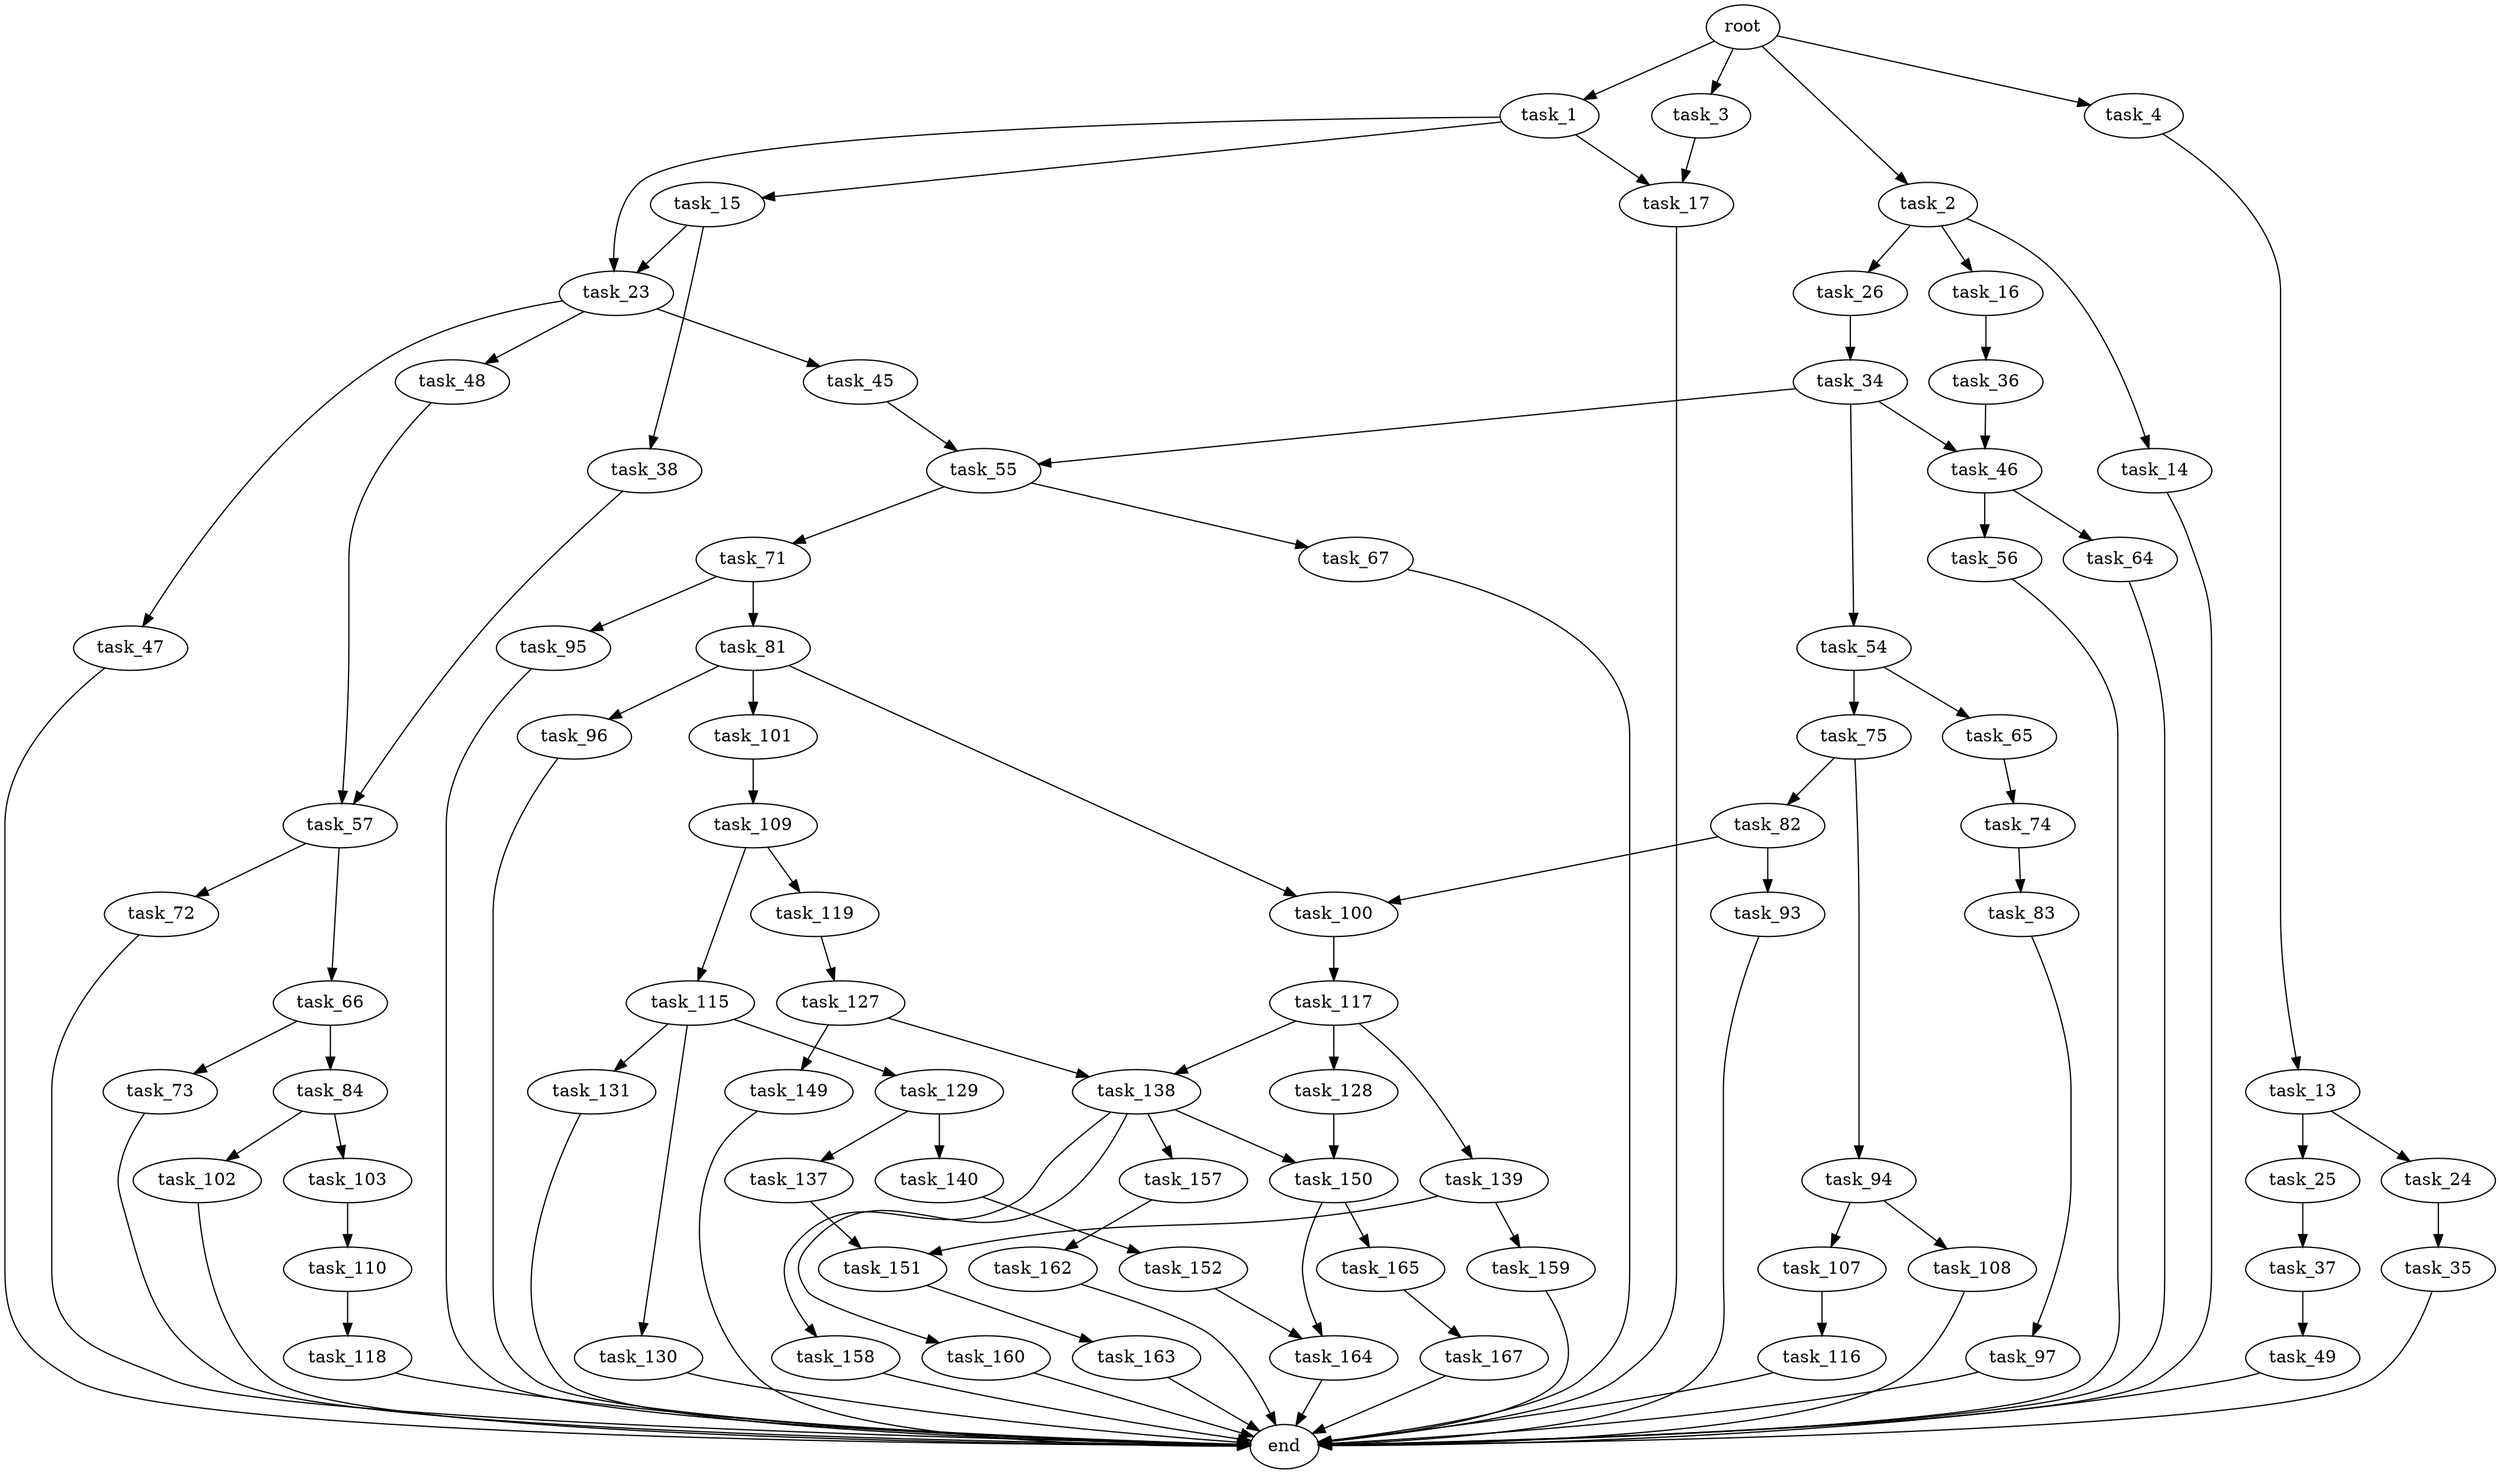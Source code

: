 digraph G {
  root [size="0.000000"];
  task_1 [size="11180085864.000000"];
  task_2 [size="565634743173.000000"];
  task_3 [size="34404866391.000000"];
  task_4 [size="17248706597.000000"];
  task_13 [size="32415792407.000000"];
  task_14 [size="15014123036.000000"];
  task_15 [size="368293445632.000000"];
  task_16 [size="16723738993.000000"];
  task_17 [size="8589456993.000000"];
  task_23 [size="161133909463.000000"];
  task_24 [size="549755813888.000000"];
  task_25 [size="28991029248.000000"];
  task_26 [size="1040679883588.000000"];
  task_34 [size="7295943433.000000"];
  task_35 [size="2069737145.000000"];
  task_36 [size="782757789696.000000"];
  task_37 [size="4072474546.000000"];
  task_38 [size="179296585705.000000"];
  task_45 [size="8589934592.000000"];
  task_46 [size="90850000792.000000"];
  task_47 [size="6375819801.000000"];
  task_48 [size="9094694842.000000"];
  task_49 [size="320552071122.000000"];
  task_54 [size="392497711686.000000"];
  task_55 [size="8589934592.000000"];
  task_56 [size="68719476736.000000"];
  task_57 [size="782757789696.000000"];
  task_64 [size="581426082332.000000"];
  task_65 [size="71875022360.000000"];
  task_66 [size="1073741824000.000000"];
  task_67 [size="510749356668.000000"];
  task_71 [size="59565488427.000000"];
  task_72 [size="7568045629.000000"];
  task_73 [size="33234188208.000000"];
  task_74 [size="3828021687.000000"];
  task_75 [size="44579348044.000000"];
  task_81 [size="134217728000.000000"];
  task_82 [size="44443815704.000000"];
  task_83 [size="549755813888.000000"];
  task_84 [size="30868837453.000000"];
  task_93 [size="16113853070.000000"];
  task_94 [size="23075256259.000000"];
  task_95 [size="15708334752.000000"];
  task_96 [size="782757789696.000000"];
  task_97 [size="28991029248.000000"];
  task_100 [size="8589934592.000000"];
  task_101 [size="89236493744.000000"];
  task_102 [size="930266440.000000"];
  task_103 [size="10040392945.000000"];
  task_107 [size="50689051108.000000"];
  task_108 [size="23206027306.000000"];
  task_109 [size="30570395063.000000"];
  task_110 [size="3818933984.000000"];
  task_115 [size="6756030346.000000"];
  task_116 [size="28991029248.000000"];
  task_117 [size="8654823486.000000"];
  task_118 [size="19035740184.000000"];
  task_119 [size="68719476736.000000"];
  task_127 [size="861425158085.000000"];
  task_128 [size="40372387056.000000"];
  task_129 [size="368293445632.000000"];
  task_130 [size="440727271530.000000"];
  task_131 [size="514353249200.000000"];
  task_137 [size="26552101813.000000"];
  task_138 [size="96472805164.000000"];
  task_139 [size="33753015938.000000"];
  task_140 [size="5535685977.000000"];
  task_149 [size="8589934592.000000"];
  task_150 [size="549755813888.000000"];
  task_151 [size="68719476736.000000"];
  task_152 [size="392803538646.000000"];
  task_157 [size="1217467211.000000"];
  task_158 [size="231928233984.000000"];
  task_159 [size="9112767788.000000"];
  task_160 [size="30806772471.000000"];
  task_162 [size="7496414903.000000"];
  task_163 [size="355798581711.000000"];
  task_164 [size="281099706642.000000"];
  task_165 [size="9787689624.000000"];
  task_167 [size="46497079796.000000"];
  end [size="0.000000"];

  root -> task_1 [size="1.000000"];
  root -> task_2 [size="1.000000"];
  root -> task_3 [size="1.000000"];
  root -> task_4 [size="1.000000"];
  task_1 -> task_15 [size="679477248.000000"];
  task_1 -> task_17 [size="679477248.000000"];
  task_1 -> task_23 [size="679477248.000000"];
  task_2 -> task_14 [size="838860800.000000"];
  task_2 -> task_16 [size="838860800.000000"];
  task_2 -> task_26 [size="838860800.000000"];
  task_3 -> task_17 [size="679477248.000000"];
  task_4 -> task_13 [size="301989888.000000"];
  task_13 -> task_24 [size="838860800.000000"];
  task_13 -> task_25 [size="838860800.000000"];
  task_14 -> end [size="1.000000"];
  task_15 -> task_23 [size="411041792.000000"];
  task_15 -> task_38 [size="411041792.000000"];
  task_16 -> task_36 [size="536870912.000000"];
  task_17 -> end [size="1.000000"];
  task_23 -> task_45 [size="536870912.000000"];
  task_23 -> task_47 [size="536870912.000000"];
  task_23 -> task_48 [size="536870912.000000"];
  task_24 -> task_35 [size="536870912.000000"];
  task_25 -> task_37 [size="75497472.000000"];
  task_26 -> task_34 [size="679477248.000000"];
  task_34 -> task_46 [size="134217728.000000"];
  task_34 -> task_54 [size="134217728.000000"];
  task_34 -> task_55 [size="134217728.000000"];
  task_35 -> end [size="1.000000"];
  task_36 -> task_46 [size="679477248.000000"];
  task_37 -> task_49 [size="301989888.000000"];
  task_38 -> task_57 [size="134217728.000000"];
  task_45 -> task_55 [size="33554432.000000"];
  task_46 -> task_56 [size="411041792.000000"];
  task_46 -> task_64 [size="411041792.000000"];
  task_47 -> end [size="1.000000"];
  task_48 -> task_57 [size="33554432.000000"];
  task_49 -> end [size="1.000000"];
  task_54 -> task_65 [size="679477248.000000"];
  task_54 -> task_75 [size="679477248.000000"];
  task_55 -> task_67 [size="33554432.000000"];
  task_55 -> task_71 [size="33554432.000000"];
  task_56 -> end [size="1.000000"];
  task_57 -> task_66 [size="679477248.000000"];
  task_57 -> task_72 [size="679477248.000000"];
  task_64 -> end [size="1.000000"];
  task_65 -> task_74 [size="75497472.000000"];
  task_66 -> task_73 [size="838860800.000000"];
  task_66 -> task_84 [size="838860800.000000"];
  task_67 -> end [size="1.000000"];
  task_71 -> task_81 [size="134217728.000000"];
  task_71 -> task_95 [size="134217728.000000"];
  task_72 -> end [size="1.000000"];
  task_73 -> end [size="1.000000"];
  task_74 -> task_83 [size="75497472.000000"];
  task_75 -> task_82 [size="134217728.000000"];
  task_75 -> task_94 [size="134217728.000000"];
  task_81 -> task_96 [size="209715200.000000"];
  task_81 -> task_100 [size="209715200.000000"];
  task_81 -> task_101 [size="209715200.000000"];
  task_82 -> task_93 [size="134217728.000000"];
  task_82 -> task_100 [size="134217728.000000"];
  task_83 -> task_97 [size="536870912.000000"];
  task_84 -> task_102 [size="679477248.000000"];
  task_84 -> task_103 [size="679477248.000000"];
  task_93 -> end [size="1.000000"];
  task_94 -> task_107 [size="838860800.000000"];
  task_94 -> task_108 [size="838860800.000000"];
  task_95 -> end [size="1.000000"];
  task_96 -> end [size="1.000000"];
  task_97 -> end [size="1.000000"];
  task_100 -> task_117 [size="33554432.000000"];
  task_101 -> task_109 [size="134217728.000000"];
  task_102 -> end [size="1.000000"];
  task_103 -> task_110 [size="209715200.000000"];
  task_107 -> task_116 [size="75497472.000000"];
  task_108 -> end [size="1.000000"];
  task_109 -> task_115 [size="838860800.000000"];
  task_109 -> task_119 [size="838860800.000000"];
  task_110 -> task_118 [size="75497472.000000"];
  task_115 -> task_129 [size="679477248.000000"];
  task_115 -> task_130 [size="679477248.000000"];
  task_115 -> task_131 [size="679477248.000000"];
  task_116 -> end [size="1.000000"];
  task_117 -> task_128 [size="536870912.000000"];
  task_117 -> task_138 [size="536870912.000000"];
  task_117 -> task_139 [size="536870912.000000"];
  task_118 -> end [size="1.000000"];
  task_119 -> task_127 [size="134217728.000000"];
  task_127 -> task_138 [size="536870912.000000"];
  task_127 -> task_149 [size="536870912.000000"];
  task_128 -> task_150 [size="679477248.000000"];
  task_129 -> task_137 [size="411041792.000000"];
  task_129 -> task_140 [size="411041792.000000"];
  task_130 -> end [size="1.000000"];
  task_131 -> end [size="1.000000"];
  task_137 -> task_151 [size="679477248.000000"];
  task_138 -> task_150 [size="411041792.000000"];
  task_138 -> task_157 [size="411041792.000000"];
  task_138 -> task_158 [size="411041792.000000"];
  task_138 -> task_160 [size="411041792.000000"];
  task_139 -> task_151 [size="838860800.000000"];
  task_139 -> task_159 [size="838860800.000000"];
  task_140 -> task_152 [size="134217728.000000"];
  task_149 -> end [size="1.000000"];
  task_150 -> task_164 [size="536870912.000000"];
  task_150 -> task_165 [size="536870912.000000"];
  task_151 -> task_163 [size="134217728.000000"];
  task_152 -> task_164 [size="536870912.000000"];
  task_157 -> task_162 [size="134217728.000000"];
  task_158 -> end [size="1.000000"];
  task_159 -> end [size="1.000000"];
  task_160 -> end [size="1.000000"];
  task_162 -> end [size="1.000000"];
  task_163 -> end [size="1.000000"];
  task_164 -> end [size="1.000000"];
  task_165 -> task_167 [size="679477248.000000"];
  task_167 -> end [size="1.000000"];
}
